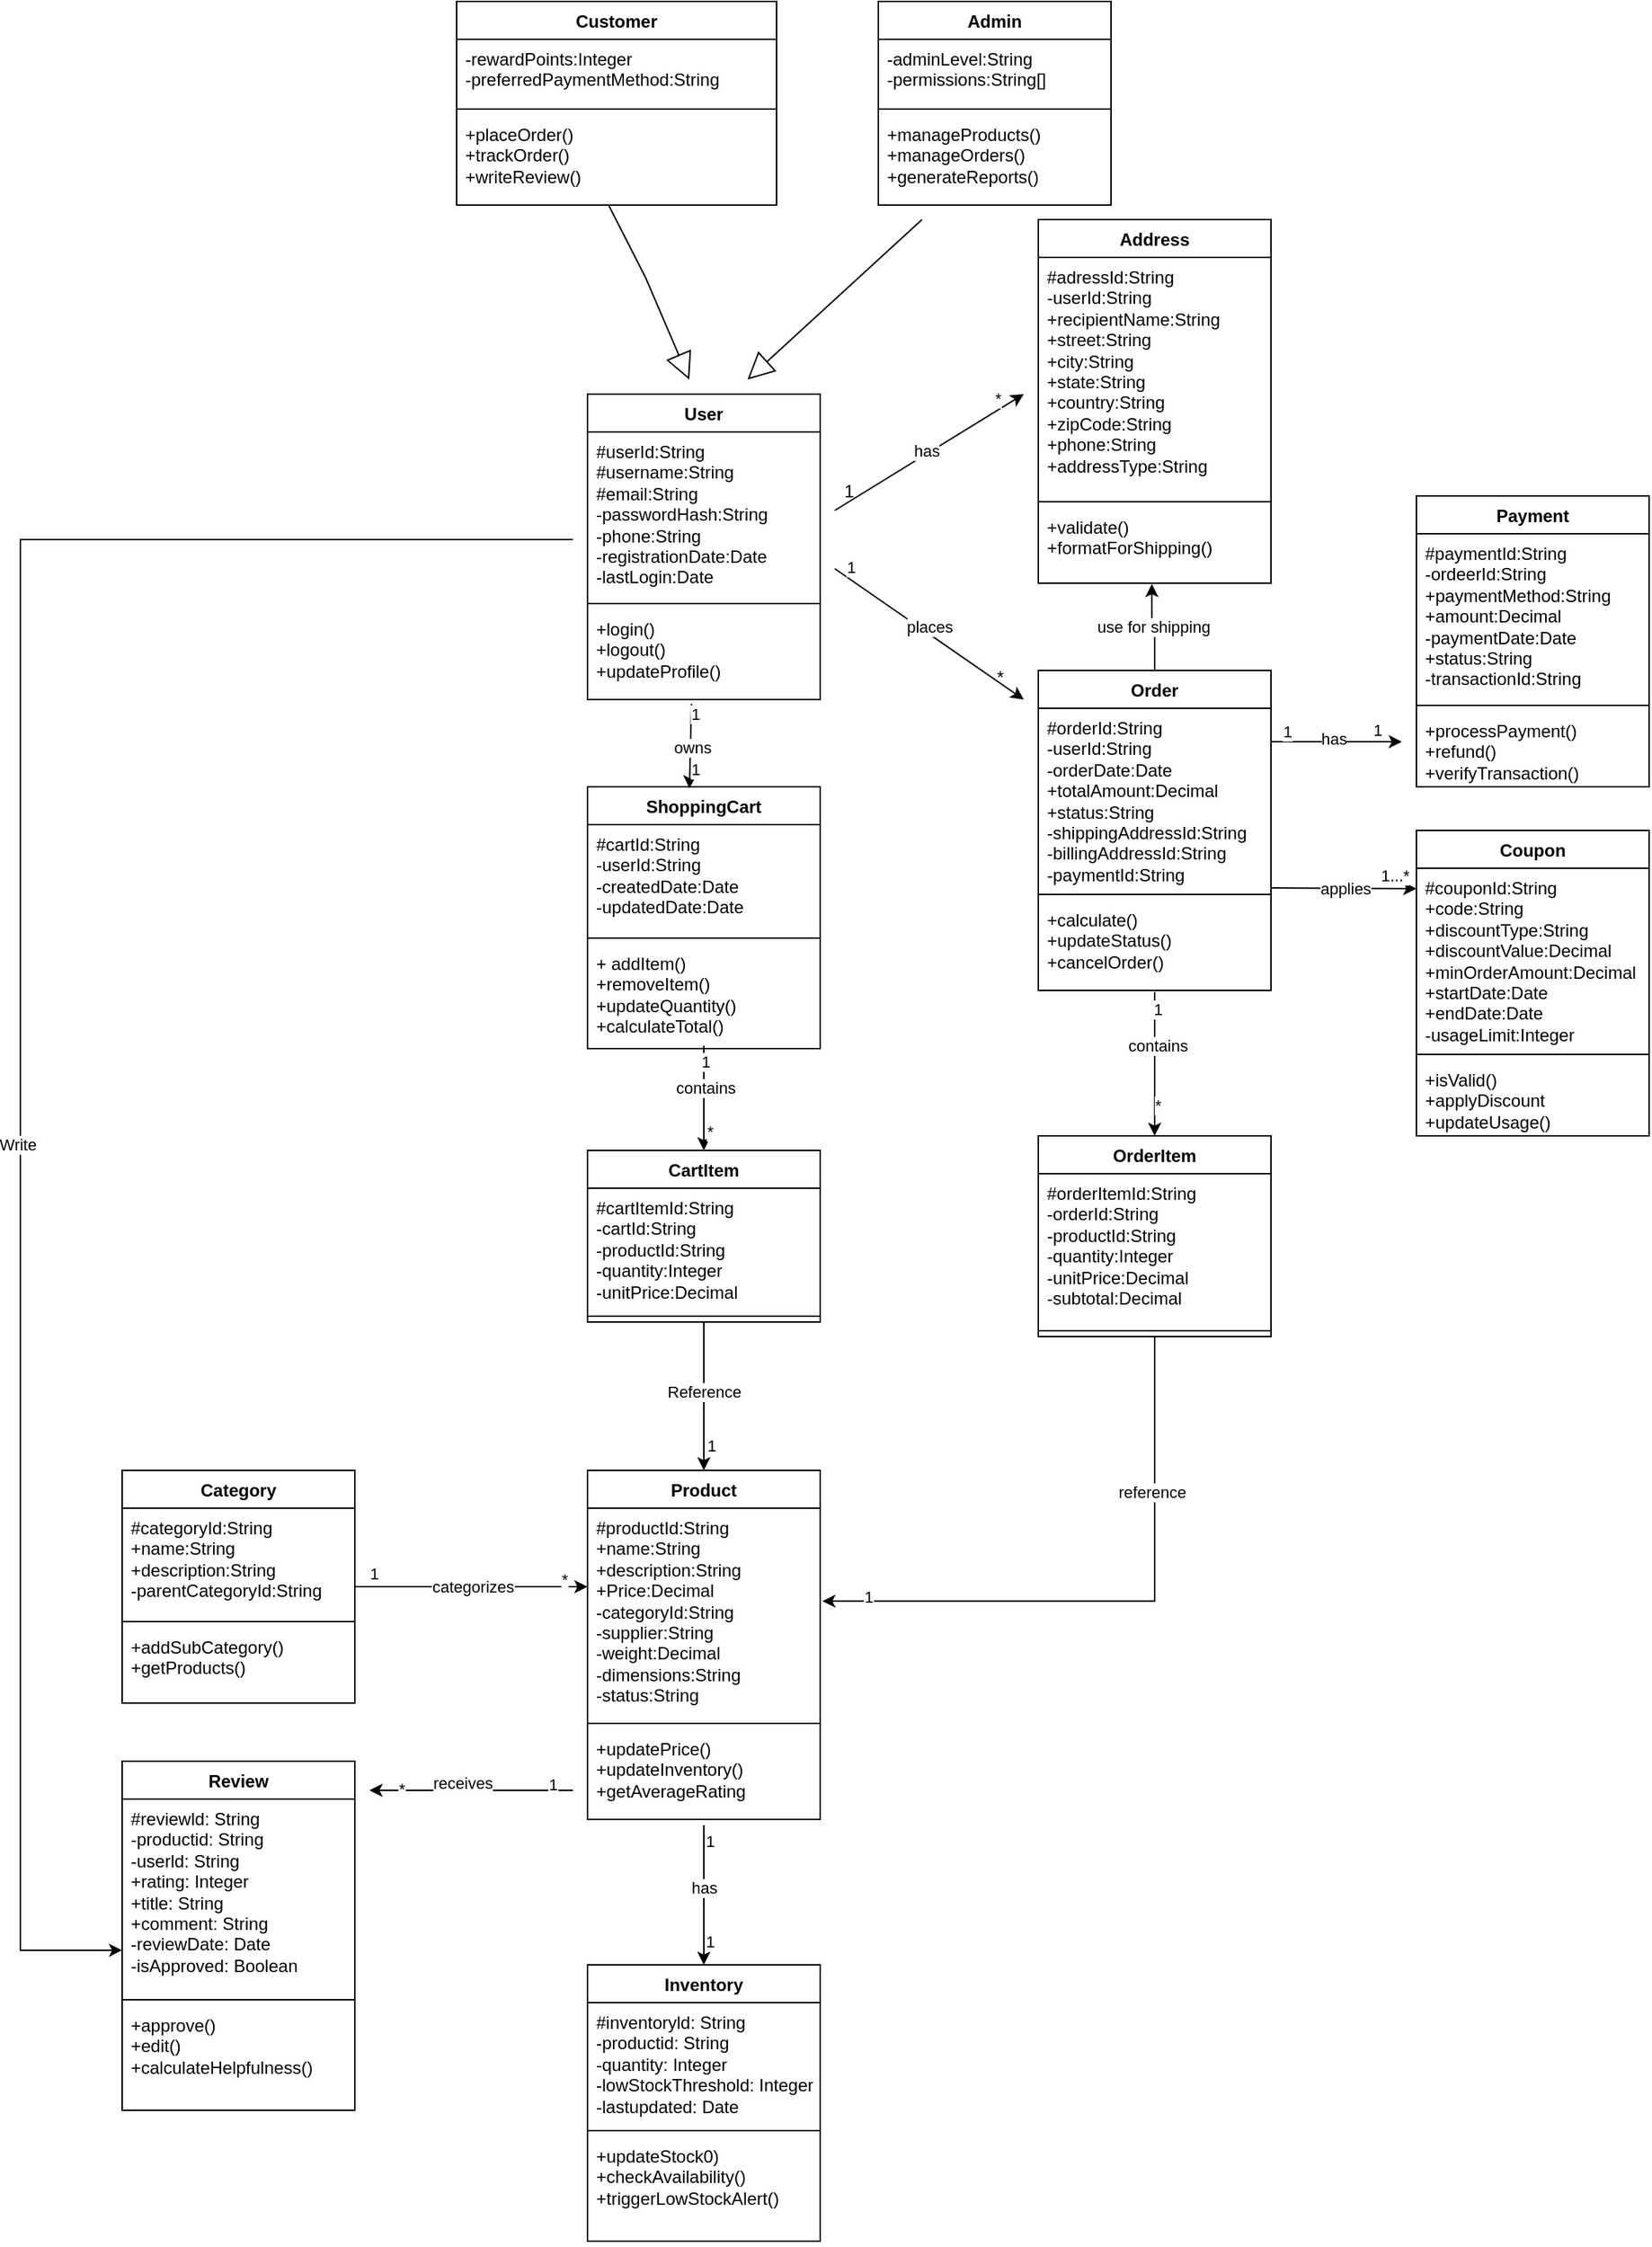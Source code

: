 <mxfile version="28.2.8">
  <diagram name="第 1 页" id="kZMzqkeVmx8Uylu_2AXk">
    <mxGraphModel dx="2110" dy="2065" grid="1" gridSize="10" guides="1" tooltips="1" connect="1" arrows="1" fold="1" page="1" pageScale="1" pageWidth="827" pageHeight="1169" math="0" shadow="0">
      <root>
        <mxCell id="0" />
        <mxCell id="1" parent="0" />
        <mxCell id="6ncCw5dU9XXNyXDSz7hl-5" value="User" style="swimlane;fontStyle=1;align=center;verticalAlign=top;childLayout=stackLayout;horizontal=1;startSize=26;horizontalStack=0;resizeParent=1;resizeParentMax=0;resizeLast=0;collapsible=1;marginBottom=0;whiteSpace=wrap;html=1;" parent="1" vertex="1">
          <mxGeometry x="90" y="40" width="160" height="210" as="geometry" />
        </mxCell>
        <mxCell id="6ncCw5dU9XXNyXDSz7hl-6" value="#userId:String&lt;div&gt;#username:String&lt;/div&gt;&lt;div&gt;#email:String&lt;/div&gt;&lt;div&gt;-passwordHash:String&lt;/div&gt;&lt;div&gt;-phone:String&lt;/div&gt;&lt;div&gt;-registrationDate:Date&lt;/div&gt;&lt;div&gt;-lastLogin:Date&lt;br&gt;&lt;div&gt;&lt;br&gt;&lt;/div&gt;&lt;/div&gt;" style="text;strokeColor=none;fillColor=none;align=left;verticalAlign=top;spacingLeft=4;spacingRight=4;overflow=hidden;rotatable=0;points=[[0,0.5],[1,0.5]];portConstraint=eastwest;whiteSpace=wrap;html=1;" parent="6ncCw5dU9XXNyXDSz7hl-5" vertex="1">
          <mxGeometry y="26" width="160" height="114" as="geometry" />
        </mxCell>
        <mxCell id="6ncCw5dU9XXNyXDSz7hl-7" value="" style="line;strokeWidth=1;fillColor=none;align=left;verticalAlign=middle;spacingTop=-1;spacingLeft=3;spacingRight=3;rotatable=0;labelPosition=right;points=[];portConstraint=eastwest;strokeColor=inherit;" parent="6ncCw5dU9XXNyXDSz7hl-5" vertex="1">
          <mxGeometry y="140" width="160" height="8" as="geometry" />
        </mxCell>
        <mxCell id="6ncCw5dU9XXNyXDSz7hl-8" value="+login()&lt;div&gt;+logout()&lt;/div&gt;&lt;div&gt;+updateProfile()&lt;/div&gt;" style="text;strokeColor=none;fillColor=none;align=left;verticalAlign=top;spacingLeft=4;spacingRight=4;overflow=hidden;rotatable=0;points=[[0,0.5],[1,0.5]];portConstraint=eastwest;whiteSpace=wrap;html=1;" parent="6ncCw5dU9XXNyXDSz7hl-5" vertex="1">
          <mxGeometry y="148" width="160" height="62" as="geometry" />
        </mxCell>
        <mxCell id="6ncCw5dU9XXNyXDSz7hl-9" value="Admin" style="swimlane;fontStyle=1;align=center;verticalAlign=top;childLayout=stackLayout;horizontal=1;startSize=26;horizontalStack=0;resizeParent=1;resizeParentMax=0;resizeLast=0;collapsible=1;marginBottom=0;whiteSpace=wrap;html=1;" parent="1" vertex="1">
          <mxGeometry x="290" y="-230" width="160" height="140" as="geometry" />
        </mxCell>
        <mxCell id="6ncCw5dU9XXNyXDSz7hl-10" value="-adminLevel:String&lt;div&gt;-permissions:String[]&lt;/div&gt;" style="text;strokeColor=none;fillColor=none;align=left;verticalAlign=top;spacingLeft=4;spacingRight=4;overflow=hidden;rotatable=0;points=[[0,0.5],[1,0.5]];portConstraint=eastwest;whiteSpace=wrap;html=1;" parent="6ncCw5dU9XXNyXDSz7hl-9" vertex="1">
          <mxGeometry y="26" width="160" height="44" as="geometry" />
        </mxCell>
        <mxCell id="6ncCw5dU9XXNyXDSz7hl-11" value="" style="line;strokeWidth=1;fillColor=none;align=left;verticalAlign=middle;spacingTop=-1;spacingLeft=3;spacingRight=3;rotatable=0;labelPosition=right;points=[];portConstraint=eastwest;strokeColor=inherit;" parent="6ncCw5dU9XXNyXDSz7hl-9" vertex="1">
          <mxGeometry y="70" width="160" height="8" as="geometry" />
        </mxCell>
        <mxCell id="6ncCw5dU9XXNyXDSz7hl-12" value="+manageProducts()&lt;div&gt;+manageOrders()&lt;/div&gt;&lt;div&gt;+generateReports()&lt;/div&gt;" style="text;strokeColor=none;fillColor=none;align=left;verticalAlign=top;spacingLeft=4;spacingRight=4;overflow=hidden;rotatable=0;points=[[0,0.5],[1,0.5]];portConstraint=eastwest;whiteSpace=wrap;html=1;" parent="6ncCw5dU9XXNyXDSz7hl-9" vertex="1">
          <mxGeometry y="78" width="160" height="62" as="geometry" />
        </mxCell>
        <mxCell id="6ncCw5dU9XXNyXDSz7hl-13" value="ShoppingCart" style="swimlane;fontStyle=1;align=center;verticalAlign=top;childLayout=stackLayout;horizontal=1;startSize=26;horizontalStack=0;resizeParent=1;resizeParentMax=0;resizeLast=0;collapsible=1;marginBottom=0;whiteSpace=wrap;html=1;" parent="1" vertex="1">
          <mxGeometry x="90" y="310" width="160" height="180" as="geometry" />
        </mxCell>
        <mxCell id="6ncCw5dU9XXNyXDSz7hl-14" value="#cartId:String&lt;div&gt;-userId:String&lt;/div&gt;&lt;div&gt;-createdDate:Date&lt;/div&gt;&lt;div&gt;-updatedDate:Date&lt;/div&gt;" style="text;strokeColor=none;fillColor=none;align=left;verticalAlign=top;spacingLeft=4;spacingRight=4;overflow=hidden;rotatable=0;points=[[0,0.5],[1,0.5]];portConstraint=eastwest;whiteSpace=wrap;html=1;" parent="6ncCw5dU9XXNyXDSz7hl-13" vertex="1">
          <mxGeometry y="26" width="160" height="74" as="geometry" />
        </mxCell>
        <mxCell id="6ncCw5dU9XXNyXDSz7hl-15" value="" style="line;strokeWidth=1;fillColor=none;align=left;verticalAlign=middle;spacingTop=-1;spacingLeft=3;spacingRight=3;rotatable=0;labelPosition=right;points=[];portConstraint=eastwest;strokeColor=inherit;" parent="6ncCw5dU9XXNyXDSz7hl-13" vertex="1">
          <mxGeometry y="100" width="160" height="8" as="geometry" />
        </mxCell>
        <mxCell id="6ncCw5dU9XXNyXDSz7hl-16" value="+ addItem()&lt;div&gt;+removeItem()&lt;/div&gt;&lt;div&gt;+updateQuantity()&lt;/div&gt;&lt;div&gt;+calculateTotal()&lt;/div&gt;" style="text;strokeColor=none;fillColor=none;align=left;verticalAlign=top;spacingLeft=4;spacingRight=4;overflow=hidden;rotatable=0;points=[[0,0.5],[1,0.5]];portConstraint=eastwest;whiteSpace=wrap;html=1;" parent="6ncCw5dU9XXNyXDSz7hl-13" vertex="1">
          <mxGeometry y="108" width="160" height="72" as="geometry" />
        </mxCell>
        <mxCell id="6ncCw5dU9XXNyXDSz7hl-17" value="Customer" style="swimlane;fontStyle=1;align=center;verticalAlign=top;childLayout=stackLayout;horizontal=1;startSize=26;horizontalStack=0;resizeParent=1;resizeParentMax=0;resizeLast=0;collapsible=1;marginBottom=0;whiteSpace=wrap;html=1;" parent="1" vertex="1">
          <mxGeometry y="-230" width="220" height="140" as="geometry" />
        </mxCell>
        <mxCell id="6ncCw5dU9XXNyXDSz7hl-18" value="-rewardPoints:Integer&lt;div&gt;-preferredPaymentMethod:String&lt;/div&gt;" style="text;strokeColor=none;fillColor=none;align=left;verticalAlign=top;spacingLeft=4;spacingRight=4;overflow=hidden;rotatable=0;points=[[0,0.5],[1,0.5]];portConstraint=eastwest;whiteSpace=wrap;html=1;" parent="6ncCw5dU9XXNyXDSz7hl-17" vertex="1">
          <mxGeometry y="26" width="220" height="44" as="geometry" />
        </mxCell>
        <mxCell id="6ncCw5dU9XXNyXDSz7hl-19" value="" style="line;strokeWidth=1;fillColor=none;align=left;verticalAlign=middle;spacingTop=-1;spacingLeft=3;spacingRight=3;rotatable=0;labelPosition=right;points=[];portConstraint=eastwest;strokeColor=inherit;" parent="6ncCw5dU9XXNyXDSz7hl-17" vertex="1">
          <mxGeometry y="70" width="220" height="8" as="geometry" />
        </mxCell>
        <mxCell id="6ncCw5dU9XXNyXDSz7hl-20" value="+placeOrder()&lt;div&gt;+trackOrder()&lt;/div&gt;&lt;div&gt;+writeReview()&lt;/div&gt;" style="text;strokeColor=none;fillColor=none;align=left;verticalAlign=top;spacingLeft=4;spacingRight=4;overflow=hidden;rotatable=0;points=[[0,0.5],[1,0.5]];portConstraint=eastwest;whiteSpace=wrap;html=1;" parent="6ncCw5dU9XXNyXDSz7hl-17" vertex="1">
          <mxGeometry y="78" width="220" height="62" as="geometry" />
        </mxCell>
        <mxCell id="rDS0TWJ2gEDAI3lkrkkK-33" style="edgeStyle=orthogonalEdgeStyle;rounded=0;orthogonalLoop=1;jettySize=auto;html=1;exitX=0.5;exitY=0;exitDx=0;exitDy=0;entryX=0.488;entryY=1.01;entryDx=0;entryDy=0;entryPerimeter=0;" edge="1" parent="1" source="6ncCw5dU9XXNyXDSz7hl-25" target="6ncCw5dU9XXNyXDSz7hl-32">
          <mxGeometry relative="1" as="geometry">
            <mxPoint x="480" y="180" as="targetPoint" />
          </mxGeometry>
        </mxCell>
        <mxCell id="rDS0TWJ2gEDAI3lkrkkK-34" value="use for shipping" style="edgeLabel;html=1;align=center;verticalAlign=middle;resizable=0;points=[];" vertex="1" connectable="0" parent="rDS0TWJ2gEDAI3lkrkkK-33">
          <mxGeometry x="0.04" y="-1" relative="1" as="geometry">
            <mxPoint as="offset" />
          </mxGeometry>
        </mxCell>
        <mxCell id="6ncCw5dU9XXNyXDSz7hl-25" value="Order" style="swimlane;fontStyle=1;align=center;verticalAlign=top;childLayout=stackLayout;horizontal=1;startSize=26;horizontalStack=0;resizeParent=1;resizeParentMax=0;resizeLast=0;collapsible=1;marginBottom=0;whiteSpace=wrap;html=1;" parent="1" vertex="1">
          <mxGeometry x="400" y="230" width="160" height="220" as="geometry" />
        </mxCell>
        <mxCell id="6ncCw5dU9XXNyXDSz7hl-26" value="#orderId:String&lt;div&gt;-userId:String&lt;/div&gt;&lt;div&gt;-orderDate:Date&lt;/div&gt;&lt;div&gt;+totalAmount:Decimal&lt;/div&gt;&lt;div&gt;+status:String&lt;/div&gt;&lt;div&gt;-shippingAddressId:String&lt;/div&gt;&lt;div&gt;-billingAddressId:String&lt;/div&gt;&lt;div&gt;-paymentId:String&lt;/div&gt;" style="text;strokeColor=none;fillColor=none;align=left;verticalAlign=top;spacingLeft=4;spacingRight=4;overflow=hidden;rotatable=0;points=[[0,0.5],[1,0.5]];portConstraint=eastwest;whiteSpace=wrap;html=1;" parent="6ncCw5dU9XXNyXDSz7hl-25" vertex="1">
          <mxGeometry y="26" width="160" height="124" as="geometry" />
        </mxCell>
        <mxCell id="6ncCw5dU9XXNyXDSz7hl-27" value="" style="line;strokeWidth=1;fillColor=none;align=left;verticalAlign=middle;spacingTop=-1;spacingLeft=3;spacingRight=3;rotatable=0;labelPosition=right;points=[];portConstraint=eastwest;strokeColor=inherit;" parent="6ncCw5dU9XXNyXDSz7hl-25" vertex="1">
          <mxGeometry y="150" width="160" height="8" as="geometry" />
        </mxCell>
        <mxCell id="6ncCw5dU9XXNyXDSz7hl-28" value="+calculate()&lt;div&gt;+updateStatus()&lt;/div&gt;&lt;div&gt;+cancelOrder()&lt;/div&gt;" style="text;strokeColor=none;fillColor=none;align=left;verticalAlign=top;spacingLeft=4;spacingRight=4;overflow=hidden;rotatable=0;points=[[0,0.5],[1,0.5]];portConstraint=eastwest;whiteSpace=wrap;html=1;" parent="6ncCw5dU9XXNyXDSz7hl-25" vertex="1">
          <mxGeometry y="158" width="160" height="62" as="geometry" />
        </mxCell>
        <mxCell id="6ncCw5dU9XXNyXDSz7hl-29" value="Address" style="swimlane;fontStyle=1;align=center;verticalAlign=top;childLayout=stackLayout;horizontal=1;startSize=26;horizontalStack=0;resizeParent=1;resizeParentMax=0;resizeLast=0;collapsible=1;marginBottom=0;whiteSpace=wrap;html=1;" parent="1" vertex="1">
          <mxGeometry x="400" y="-80" width="160" height="250" as="geometry" />
        </mxCell>
        <mxCell id="6ncCw5dU9XXNyXDSz7hl-30" value="#adressId:String&lt;div&gt;-userId:String&lt;/div&gt;&lt;div&gt;+recipientName:String&lt;/div&gt;&lt;div&gt;+street:String&lt;/div&gt;&lt;div&gt;+city:String&lt;/div&gt;&lt;div&gt;+state:String&lt;/div&gt;&lt;div&gt;+country:String&lt;/div&gt;&lt;div&gt;+zipCode:String&lt;/div&gt;&lt;div&gt;+phone:String&lt;/div&gt;&lt;div&gt;+addressType:String&lt;/div&gt;" style="text;strokeColor=none;fillColor=none;align=left;verticalAlign=top;spacingLeft=4;spacingRight=4;overflow=hidden;rotatable=0;points=[[0,0.5],[1,0.5]];portConstraint=eastwest;whiteSpace=wrap;html=1;" parent="6ncCw5dU9XXNyXDSz7hl-29" vertex="1">
          <mxGeometry y="26" width="160" height="164" as="geometry" />
        </mxCell>
        <mxCell id="6ncCw5dU9XXNyXDSz7hl-31" value="" style="line;strokeWidth=1;fillColor=none;align=left;verticalAlign=middle;spacingTop=-1;spacingLeft=3;spacingRight=3;rotatable=0;labelPosition=right;points=[];portConstraint=eastwest;strokeColor=inherit;" parent="6ncCw5dU9XXNyXDSz7hl-29" vertex="1">
          <mxGeometry y="190" width="160" height="8" as="geometry" />
        </mxCell>
        <mxCell id="6ncCw5dU9XXNyXDSz7hl-32" value="+validate()&lt;div&gt;+formatForShipping()&lt;/div&gt;" style="text;strokeColor=none;fillColor=none;align=left;verticalAlign=top;spacingLeft=4;spacingRight=4;overflow=hidden;rotatable=0;points=[[0,0.5],[1,0.5]];portConstraint=eastwest;whiteSpace=wrap;html=1;" parent="6ncCw5dU9XXNyXDSz7hl-29" vertex="1">
          <mxGeometry y="198" width="160" height="52" as="geometry" />
        </mxCell>
        <mxCell id="6ncCw5dU9XXNyXDSz7hl-33" value="Payment" style="swimlane;fontStyle=1;align=center;verticalAlign=top;childLayout=stackLayout;horizontal=1;startSize=26;horizontalStack=0;resizeParent=1;resizeParentMax=0;resizeLast=0;collapsible=1;marginBottom=0;whiteSpace=wrap;html=1;" parent="1" vertex="1">
          <mxGeometry x="660" y="110" width="160" height="200" as="geometry" />
        </mxCell>
        <mxCell id="6ncCw5dU9XXNyXDSz7hl-34" value="#paymentId:String&lt;div&gt;-ordeerId:String&lt;/div&gt;&lt;div&gt;+paymentMethod:String&lt;/div&gt;&lt;div&gt;+amount:Decimal&lt;/div&gt;&lt;div&gt;-paymentDate:Date&lt;/div&gt;&lt;div&gt;+status:String&lt;/div&gt;&lt;div&gt;-transactionId:String&lt;/div&gt;" style="text;strokeColor=none;fillColor=none;align=left;verticalAlign=top;spacingLeft=4;spacingRight=4;overflow=hidden;rotatable=0;points=[[0,0.5],[1,0.5]];portConstraint=eastwest;whiteSpace=wrap;html=1;" parent="6ncCw5dU9XXNyXDSz7hl-33" vertex="1">
          <mxGeometry y="26" width="160" height="114" as="geometry" />
        </mxCell>
        <mxCell id="6ncCw5dU9XXNyXDSz7hl-35" value="" style="line;strokeWidth=1;fillColor=none;align=left;verticalAlign=middle;spacingTop=-1;spacingLeft=3;spacingRight=3;rotatable=0;labelPosition=right;points=[];portConstraint=eastwest;strokeColor=inherit;" parent="6ncCw5dU9XXNyXDSz7hl-33" vertex="1">
          <mxGeometry y="140" width="160" height="8" as="geometry" />
        </mxCell>
        <mxCell id="6ncCw5dU9XXNyXDSz7hl-36" value="+processPayment()&lt;div&gt;+refund()&lt;/div&gt;&lt;div&gt;+verifyTransaction()&lt;/div&gt;" style="text;strokeColor=none;fillColor=none;align=left;verticalAlign=top;spacingLeft=4;spacingRight=4;overflow=hidden;rotatable=0;points=[[0,0.5],[1,0.5]];portConstraint=eastwest;whiteSpace=wrap;html=1;" parent="6ncCw5dU9XXNyXDSz7hl-33" vertex="1">
          <mxGeometry y="148" width="160" height="52" as="geometry" />
        </mxCell>
        <mxCell id="6ncCw5dU9XXNyXDSz7hl-37" value="Coupon" style="swimlane;fontStyle=1;align=center;verticalAlign=top;childLayout=stackLayout;horizontal=1;startSize=26;horizontalStack=0;resizeParent=1;resizeParentMax=0;resizeLast=0;collapsible=1;marginBottom=0;whiteSpace=wrap;html=1;" parent="1" vertex="1">
          <mxGeometry x="660" y="340" width="160" height="210" as="geometry" />
        </mxCell>
        <mxCell id="6ncCw5dU9XXNyXDSz7hl-38" value="#couponId:String&lt;div&gt;+code:String&lt;/div&gt;&lt;div&gt;+discountType:String&lt;/div&gt;&lt;div&gt;+discountValue:Decimal&lt;/div&gt;&lt;div&gt;+minOrderAmount:Decimal&lt;/div&gt;&lt;div&gt;+startDate:Date&lt;/div&gt;&lt;div&gt;+endDate:Date&lt;/div&gt;&lt;div&gt;-usageLimit:Integer&lt;/div&gt;" style="text;strokeColor=none;fillColor=none;align=left;verticalAlign=top;spacingLeft=4;spacingRight=4;overflow=hidden;rotatable=0;points=[[0,0.5],[1,0.5]];portConstraint=eastwest;whiteSpace=wrap;html=1;" parent="6ncCw5dU9XXNyXDSz7hl-37" vertex="1">
          <mxGeometry y="26" width="160" height="124" as="geometry" />
        </mxCell>
        <mxCell id="6ncCw5dU9XXNyXDSz7hl-39" value="" style="line;strokeWidth=1;fillColor=none;align=left;verticalAlign=middle;spacingTop=-1;spacingLeft=3;spacingRight=3;rotatable=0;labelPosition=right;points=[];portConstraint=eastwest;strokeColor=inherit;" parent="6ncCw5dU9XXNyXDSz7hl-37" vertex="1">
          <mxGeometry y="150" width="160" height="8" as="geometry" />
        </mxCell>
        <mxCell id="6ncCw5dU9XXNyXDSz7hl-40" value="+isValid()&lt;div&gt;+applyDiscount&lt;/div&gt;&lt;div&gt;+updateUsage()&lt;/div&gt;" style="text;strokeColor=none;fillColor=none;align=left;verticalAlign=top;spacingLeft=4;spacingRight=4;overflow=hidden;rotatable=0;points=[[0,0.5],[1,0.5]];portConstraint=eastwest;whiteSpace=wrap;html=1;" parent="6ncCw5dU9XXNyXDSz7hl-37" vertex="1">
          <mxGeometry y="158" width="160" height="52" as="geometry" />
        </mxCell>
        <mxCell id="6ncCw5dU9XXNyXDSz7hl-41" value="Category" style="swimlane;fontStyle=1;align=center;verticalAlign=top;childLayout=stackLayout;horizontal=1;startSize=26;horizontalStack=0;resizeParent=1;resizeParentMax=0;resizeLast=0;collapsible=1;marginBottom=0;whiteSpace=wrap;html=1;" parent="1" vertex="1">
          <mxGeometry x="-230" y="780" width="160" height="160" as="geometry" />
        </mxCell>
        <mxCell id="6ncCw5dU9XXNyXDSz7hl-42" value="#categoryId:String&lt;div&gt;+name:String&lt;/div&gt;&lt;div&gt;+description:String&lt;/div&gt;&lt;div&gt;-parentCategoryId:String&lt;/div&gt;" style="text;strokeColor=none;fillColor=none;align=left;verticalAlign=top;spacingLeft=4;spacingRight=4;overflow=hidden;rotatable=0;points=[[0,0.5],[1,0.5]];portConstraint=eastwest;whiteSpace=wrap;html=1;" parent="6ncCw5dU9XXNyXDSz7hl-41" vertex="1">
          <mxGeometry y="26" width="160" height="74" as="geometry" />
        </mxCell>
        <mxCell id="6ncCw5dU9XXNyXDSz7hl-43" value="" style="line;strokeWidth=1;fillColor=none;align=left;verticalAlign=middle;spacingTop=-1;spacingLeft=3;spacingRight=3;rotatable=0;labelPosition=right;points=[];portConstraint=eastwest;strokeColor=inherit;" parent="6ncCw5dU9XXNyXDSz7hl-41" vertex="1">
          <mxGeometry y="100" width="160" height="8" as="geometry" />
        </mxCell>
        <mxCell id="6ncCw5dU9XXNyXDSz7hl-44" value="+addSubCategory()&lt;div&gt;+getProducts()&lt;/div&gt;" style="text;strokeColor=none;fillColor=none;align=left;verticalAlign=top;spacingLeft=4;spacingRight=4;overflow=hidden;rotatable=0;points=[[0,0.5],[1,0.5]];portConstraint=eastwest;whiteSpace=wrap;html=1;" parent="6ncCw5dU9XXNyXDSz7hl-41" vertex="1">
          <mxGeometry y="108" width="160" height="52" as="geometry" />
        </mxCell>
        <mxCell id="6ncCw5dU9XXNyXDSz7hl-45" value="CartItem" style="swimlane;fontStyle=1;align=center;verticalAlign=top;childLayout=stackLayout;horizontal=1;startSize=26;horizontalStack=0;resizeParent=1;resizeParentMax=0;resizeLast=0;collapsible=1;marginBottom=0;whiteSpace=wrap;html=1;" parent="1" vertex="1">
          <mxGeometry x="90" y="560" width="160" height="118" as="geometry" />
        </mxCell>
        <mxCell id="6ncCw5dU9XXNyXDSz7hl-46" value="#cartItemId:String&lt;div&gt;-cartId:String&lt;/div&gt;&lt;div&gt;-productId:String&lt;/div&gt;&lt;div&gt;-quantity:Integer&lt;/div&gt;&lt;div&gt;-unitPrice:Decimal&lt;/div&gt;" style="text;strokeColor=none;fillColor=none;align=left;verticalAlign=top;spacingLeft=4;spacingRight=4;overflow=hidden;rotatable=0;points=[[0,0.5],[1,0.5]];portConstraint=eastwest;whiteSpace=wrap;html=1;" parent="6ncCw5dU9XXNyXDSz7hl-45" vertex="1">
          <mxGeometry y="26" width="160" height="84" as="geometry" />
        </mxCell>
        <mxCell id="6ncCw5dU9XXNyXDSz7hl-47" value="" style="line;strokeWidth=1;fillColor=none;align=left;verticalAlign=middle;spacingTop=-1;spacingLeft=3;spacingRight=3;rotatable=0;labelPosition=right;points=[];portConstraint=eastwest;strokeColor=inherit;" parent="6ncCw5dU9XXNyXDSz7hl-45" vertex="1">
          <mxGeometry y="110" width="160" height="8" as="geometry" />
        </mxCell>
        <mxCell id="6ncCw5dU9XXNyXDSz7hl-49" value="OrderItem" style="swimlane;fontStyle=1;align=center;verticalAlign=top;childLayout=stackLayout;horizontal=1;startSize=26;horizontalStack=0;resizeParent=1;resizeParentMax=0;resizeLast=0;collapsible=1;marginBottom=0;whiteSpace=wrap;html=1;" parent="1" vertex="1">
          <mxGeometry x="400" y="550" width="160" height="138" as="geometry" />
        </mxCell>
        <mxCell id="6ncCw5dU9XXNyXDSz7hl-50" value="#orderItemId:String&lt;div&gt;-orderId:String&lt;/div&gt;&lt;div&gt;-productId:String&lt;/div&gt;&lt;div&gt;-quantity:Integer&lt;/div&gt;&lt;div&gt;-unitPrice:Decimal&lt;/div&gt;&lt;div&gt;-subtotal:Decimal&lt;/div&gt;" style="text;strokeColor=none;fillColor=none;align=left;verticalAlign=top;spacingLeft=4;spacingRight=4;overflow=hidden;rotatable=0;points=[[0,0.5],[1,0.5]];portConstraint=eastwest;whiteSpace=wrap;html=1;" parent="6ncCw5dU9XXNyXDSz7hl-49" vertex="1">
          <mxGeometry y="26" width="160" height="104" as="geometry" />
        </mxCell>
        <mxCell id="6ncCw5dU9XXNyXDSz7hl-51" value="" style="line;strokeWidth=1;fillColor=none;align=left;verticalAlign=middle;spacingTop=-1;spacingLeft=3;spacingRight=3;rotatable=0;labelPosition=right;points=[];portConstraint=eastwest;strokeColor=inherit;" parent="6ncCw5dU9XXNyXDSz7hl-49" vertex="1">
          <mxGeometry y="130" width="160" height="8" as="geometry" />
        </mxCell>
        <mxCell id="6ncCw5dU9XXNyXDSz7hl-53" value="Product" style="swimlane;fontStyle=1;align=center;verticalAlign=top;childLayout=stackLayout;horizontal=1;startSize=26;horizontalStack=0;resizeParent=1;resizeParentMax=0;resizeLast=0;collapsible=1;marginBottom=0;whiteSpace=wrap;html=1;" parent="1" vertex="1">
          <mxGeometry x="90" y="780" width="160" height="240" as="geometry" />
        </mxCell>
        <mxCell id="6ncCw5dU9XXNyXDSz7hl-54" value="#productId:String&lt;div&gt;+name:String&lt;/div&gt;&lt;div&gt;+description:String&lt;/div&gt;&lt;div&gt;+Price:Decimal&lt;/div&gt;&lt;div&gt;-categoryId:String&lt;/div&gt;&lt;div&gt;-supplier:String&lt;/div&gt;&lt;div&gt;-weight:Decimal&lt;/div&gt;&lt;div&gt;-dimensions:String&lt;/div&gt;&lt;div&gt;-status:String&lt;/div&gt;" style="text;strokeColor=none;fillColor=none;align=left;verticalAlign=top;spacingLeft=4;spacingRight=4;overflow=hidden;rotatable=0;points=[[0,0.5],[1,0.5]];portConstraint=eastwest;whiteSpace=wrap;html=1;" parent="6ncCw5dU9XXNyXDSz7hl-53" vertex="1">
          <mxGeometry y="26" width="160" height="144" as="geometry" />
        </mxCell>
        <mxCell id="6ncCw5dU9XXNyXDSz7hl-55" value="" style="line;strokeWidth=1;fillColor=none;align=left;verticalAlign=middle;spacingTop=-1;spacingLeft=3;spacingRight=3;rotatable=0;labelPosition=right;points=[];portConstraint=eastwest;strokeColor=inherit;" parent="6ncCw5dU9XXNyXDSz7hl-53" vertex="1">
          <mxGeometry y="170" width="160" height="8" as="geometry" />
        </mxCell>
        <mxCell id="6ncCw5dU9XXNyXDSz7hl-56" value="+updatePrice()&lt;div&gt;+updateInventory()&lt;/div&gt;&lt;div&gt;+getAverageRating&lt;/div&gt;" style="text;strokeColor=none;fillColor=none;align=left;verticalAlign=top;spacingLeft=4;spacingRight=4;overflow=hidden;rotatable=0;points=[[0,0.5],[1,0.5]];portConstraint=eastwest;whiteSpace=wrap;html=1;" parent="6ncCw5dU9XXNyXDSz7hl-53" vertex="1">
          <mxGeometry y="178" width="160" height="62" as="geometry" />
        </mxCell>
        <mxCell id="6ncCw5dU9XXNyXDSz7hl-57" value="Inventory" style="swimlane;fontStyle=1;align=center;verticalAlign=top;childLayout=stackLayout;horizontal=1;startSize=26;horizontalStack=0;resizeParent=1;resizeParentMax=0;resizeLast=0;collapsible=1;marginBottom=0;whiteSpace=wrap;html=1;" parent="1" vertex="1">
          <mxGeometry x="90" y="1120" width="160" height="190" as="geometry" />
        </mxCell>
        <mxCell id="6ncCw5dU9XXNyXDSz7hl-58" value="&lt;div&gt;#inventoryld: String&lt;/div&gt;&lt;div&gt;-productid: String&amp;nbsp;&lt;/div&gt;&lt;div&gt;-quantity: Integer&lt;/div&gt;&lt;div&gt;-lowStockThreshold: Integer&lt;/div&gt;&lt;div&gt;-lastupdated: Date&lt;/div&gt;" style="text;strokeColor=none;fillColor=none;align=left;verticalAlign=top;spacingLeft=4;spacingRight=4;overflow=hidden;rotatable=0;points=[[0,0.5],[1,0.5]];portConstraint=eastwest;whiteSpace=wrap;html=1;" parent="6ncCw5dU9XXNyXDSz7hl-57" vertex="1">
          <mxGeometry y="26" width="160" height="84" as="geometry" />
        </mxCell>
        <mxCell id="6ncCw5dU9XXNyXDSz7hl-59" value="" style="line;strokeWidth=1;fillColor=none;align=left;verticalAlign=middle;spacingTop=-1;spacingLeft=3;spacingRight=3;rotatable=0;labelPosition=right;points=[];portConstraint=eastwest;strokeColor=inherit;" parent="6ncCw5dU9XXNyXDSz7hl-57" vertex="1">
          <mxGeometry y="110" width="160" height="8" as="geometry" />
        </mxCell>
        <mxCell id="6ncCw5dU9XXNyXDSz7hl-60" value="&lt;div&gt;+updateStock0)&lt;/div&gt;&lt;div&gt;+checkAvailability()&lt;/div&gt;&lt;div&gt;+triggerLowStockAlert()&lt;/div&gt;" style="text;strokeColor=none;fillColor=none;align=left;verticalAlign=top;spacingLeft=4;spacingRight=4;overflow=hidden;rotatable=0;points=[[0,0.5],[1,0.5]];portConstraint=eastwest;whiteSpace=wrap;html=1;" parent="6ncCw5dU9XXNyXDSz7hl-57" vertex="1">
          <mxGeometry y="118" width="160" height="72" as="geometry" />
        </mxCell>
        <mxCell id="6ncCw5dU9XXNyXDSz7hl-61" value="Review" style="swimlane;fontStyle=1;align=center;verticalAlign=top;childLayout=stackLayout;horizontal=1;startSize=26;horizontalStack=0;resizeParent=1;resizeParentMax=0;resizeLast=0;collapsible=1;marginBottom=0;whiteSpace=wrap;html=1;" parent="1" vertex="1">
          <mxGeometry x="-230" y="980" width="160" height="240" as="geometry" />
        </mxCell>
        <mxCell id="6ncCw5dU9XXNyXDSz7hl-62" value="&lt;div&gt;#reviewld: String&amp;nbsp;&lt;/div&gt;&lt;div&gt;-productid: String&lt;/div&gt;&lt;div&gt;-userld: String&lt;/div&gt;&lt;div&gt;+rating: Integer&lt;/div&gt;&lt;div&gt;+title: String&lt;/div&gt;&lt;div&gt;+comment: String&lt;/div&gt;&lt;div&gt;-reviewDate: Date&lt;/div&gt;&lt;div&gt;-isApproved: Boolean&lt;/div&gt;" style="text;strokeColor=none;fillColor=none;align=left;verticalAlign=top;spacingLeft=4;spacingRight=4;overflow=hidden;rotatable=0;points=[[0,0.5],[1,0.5]];portConstraint=eastwest;whiteSpace=wrap;html=1;" parent="6ncCw5dU9XXNyXDSz7hl-61" vertex="1">
          <mxGeometry y="26" width="160" height="134" as="geometry" />
        </mxCell>
        <mxCell id="6ncCw5dU9XXNyXDSz7hl-63" value="" style="line;strokeWidth=1;fillColor=none;align=left;verticalAlign=middle;spacingTop=-1;spacingLeft=3;spacingRight=3;rotatable=0;labelPosition=right;points=[];portConstraint=eastwest;strokeColor=inherit;" parent="6ncCw5dU9XXNyXDSz7hl-61" vertex="1">
          <mxGeometry y="160" width="160" height="8" as="geometry" />
        </mxCell>
        <mxCell id="6ncCw5dU9XXNyXDSz7hl-64" value="&lt;div&gt;+approve()&lt;/div&gt;&lt;div&gt;+edit()&lt;/div&gt;&lt;div&gt;+calculateHelpfulness()&lt;/div&gt;" style="text;strokeColor=none;fillColor=none;align=left;verticalAlign=top;spacingLeft=4;spacingRight=4;overflow=hidden;rotatable=0;points=[[0,0.5],[1,0.5]];portConstraint=eastwest;whiteSpace=wrap;html=1;" parent="6ncCw5dU9XXNyXDSz7hl-61" vertex="1">
          <mxGeometry y="168" width="160" height="72" as="geometry" />
        </mxCell>
        <mxCell id="rDS0TWJ2gEDAI3lkrkkK-1" value="" style="endArrow=block;endSize=16;endFill=0;html=1;rounded=0;exitX=0.475;exitY=1;exitDx=0;exitDy=0;exitPerimeter=0;" edge="1" parent="1" source="6ncCw5dU9XXNyXDSz7hl-20">
          <mxGeometry x="0.009" width="160" relative="1" as="geometry">
            <mxPoint x="230" y="-50" as="sourcePoint" />
            <mxPoint x="160" y="30" as="targetPoint" />
            <Array as="points">
              <mxPoint x="130" y="-40" />
            </Array>
            <mxPoint as="offset" />
          </mxGeometry>
        </mxCell>
        <mxCell id="rDS0TWJ2gEDAI3lkrkkK-3" value="" style="endArrow=block;endSize=16;endFill=0;html=1;rounded=0;" edge="1" parent="1">
          <mxGeometry width="160" relative="1" as="geometry">
            <mxPoint x="320" y="-80" as="sourcePoint" />
            <mxPoint x="200" y="30" as="targetPoint" />
          </mxGeometry>
        </mxCell>
        <mxCell id="rDS0TWJ2gEDAI3lkrkkK-4" value="" style="endArrow=classic;html=1;rounded=0;exitX=0.447;exitY=1.048;exitDx=0;exitDy=0;exitPerimeter=0;entryX=0.438;entryY=0.006;entryDx=0;entryDy=0;entryPerimeter=0;" edge="1" parent="1" source="6ncCw5dU9XXNyXDSz7hl-8" target="6ncCw5dU9XXNyXDSz7hl-13">
          <mxGeometry width="50" height="50" relative="1" as="geometry">
            <mxPoint x="390" y="360" as="sourcePoint" />
            <mxPoint x="440" y="310" as="targetPoint" />
          </mxGeometry>
        </mxCell>
        <mxCell id="rDS0TWJ2gEDAI3lkrkkK-5" value="owns" style="edgeLabel;html=1;align=center;verticalAlign=middle;resizable=0;points=[];" vertex="1" connectable="0" parent="rDS0TWJ2gEDAI3lkrkkK-4">
          <mxGeometry x="0.015" y="1" relative="1" as="geometry">
            <mxPoint as="offset" />
          </mxGeometry>
        </mxCell>
        <mxCell id="rDS0TWJ2gEDAI3lkrkkK-6" value="1" style="edgeLabel;html=1;align=center;verticalAlign=middle;resizable=0;points=[];" vertex="1" connectable="0" parent="rDS0TWJ2gEDAI3lkrkkK-4">
          <mxGeometry x="-0.571" y="3" relative="1" as="geometry">
            <mxPoint y="-6" as="offset" />
          </mxGeometry>
        </mxCell>
        <mxCell id="rDS0TWJ2gEDAI3lkrkkK-7" value="1" style="edgeLabel;html=1;align=center;verticalAlign=middle;resizable=0;points=[];" vertex="1" connectable="0" parent="1">
          <mxGeometry x="164" y="298" as="geometry" />
        </mxCell>
        <mxCell id="rDS0TWJ2gEDAI3lkrkkK-9" value="" style="endArrow=classic;html=1;rounded=0;entryX=0.5;entryY=0;entryDx=0;entryDy=0;" edge="1" parent="1" target="6ncCw5dU9XXNyXDSz7hl-45">
          <mxGeometry width="50" height="50" relative="1" as="geometry">
            <mxPoint x="170" y="488" as="sourcePoint" />
            <mxPoint x="450" y="410" as="targetPoint" />
          </mxGeometry>
        </mxCell>
        <mxCell id="rDS0TWJ2gEDAI3lkrkkK-10" value="contains" style="edgeLabel;html=1;align=center;verticalAlign=middle;resizable=0;points=[];" vertex="1" connectable="0" parent="rDS0TWJ2gEDAI3lkrkkK-9">
          <mxGeometry x="-0.208" y="1" relative="1" as="geometry">
            <mxPoint as="offset" />
          </mxGeometry>
        </mxCell>
        <mxCell id="rDS0TWJ2gEDAI3lkrkkK-11" value="1" style="edgeLabel;html=1;align=center;verticalAlign=middle;resizable=0;points=[];" vertex="1" connectable="0" parent="rDS0TWJ2gEDAI3lkrkkK-9">
          <mxGeometry x="-0.708" y="1" relative="1" as="geometry">
            <mxPoint as="offset" />
          </mxGeometry>
        </mxCell>
        <mxCell id="rDS0TWJ2gEDAI3lkrkkK-12" value="*" style="edgeLabel;html=1;align=center;verticalAlign=middle;resizable=0;points=[];" vertex="1" connectable="0" parent="rDS0TWJ2gEDAI3lkrkkK-9">
          <mxGeometry x="0.597" y="4" relative="1" as="geometry">
            <mxPoint y="1" as="offset" />
          </mxGeometry>
        </mxCell>
        <mxCell id="rDS0TWJ2gEDAI3lkrkkK-13" value="" style="endArrow=classic;html=1;rounded=0;entryX=0.5;entryY=0;entryDx=0;entryDy=0;exitX=0.5;exitY=1;exitDx=0;exitDy=0;" edge="1" parent="1" source="6ncCw5dU9XXNyXDSz7hl-45" target="6ncCw5dU9XXNyXDSz7hl-53">
          <mxGeometry width="50" height="50" relative="1" as="geometry">
            <mxPoint x="170" y="690" as="sourcePoint" />
            <mxPoint x="450" y="810" as="targetPoint" />
          </mxGeometry>
        </mxCell>
        <mxCell id="rDS0TWJ2gEDAI3lkrkkK-14" value="Reference" style="edgeLabel;html=1;align=center;verticalAlign=middle;resizable=0;points=[];" vertex="1" connectable="0" parent="rDS0TWJ2gEDAI3lkrkkK-13">
          <mxGeometry x="-0.069" relative="1" as="geometry">
            <mxPoint as="offset" />
          </mxGeometry>
        </mxCell>
        <mxCell id="rDS0TWJ2gEDAI3lkrkkK-15" value="1" style="edgeLabel;html=1;align=center;verticalAlign=middle;resizable=0;points=[];" vertex="1" connectable="0" parent="rDS0TWJ2gEDAI3lkrkkK-13">
          <mxGeometry x="0.657" y="-1" relative="1" as="geometry">
            <mxPoint x="6" as="offset" />
          </mxGeometry>
        </mxCell>
        <mxCell id="rDS0TWJ2gEDAI3lkrkkK-16" value="" style="endArrow=classic;html=1;rounded=0;entryX=0.5;entryY=0;entryDx=0;entryDy=0;" edge="1" parent="1" target="6ncCw5dU9XXNyXDSz7hl-57">
          <mxGeometry width="50" height="50" relative="1" as="geometry">
            <mxPoint x="170" y="1024" as="sourcePoint" />
            <mxPoint x="290" y="910" as="targetPoint" />
          </mxGeometry>
        </mxCell>
        <mxCell id="rDS0TWJ2gEDAI3lkrkkK-17" value="has" style="edgeLabel;html=1;align=center;verticalAlign=middle;resizable=0;points=[];" vertex="1" connectable="0" parent="rDS0TWJ2gEDAI3lkrkkK-16">
          <mxGeometry x="-0.115" relative="1" as="geometry">
            <mxPoint as="offset" />
          </mxGeometry>
        </mxCell>
        <mxCell id="rDS0TWJ2gEDAI3lkrkkK-18" value="1" style="edgeLabel;html=1;align=center;verticalAlign=middle;resizable=0;points=[];" vertex="1" connectable="0" parent="rDS0TWJ2gEDAI3lkrkkK-16">
          <mxGeometry x="-0.781" y="-1" relative="1" as="geometry">
            <mxPoint x="5" as="offset" />
          </mxGeometry>
        </mxCell>
        <mxCell id="rDS0TWJ2gEDAI3lkrkkK-19" value="1" style="edgeLabel;html=1;align=center;verticalAlign=middle;resizable=0;points=[];" vertex="1" connectable="0" parent="rDS0TWJ2gEDAI3lkrkkK-16">
          <mxGeometry x="0.635" relative="1" as="geometry">
            <mxPoint x="4" y="1" as="offset" />
          </mxGeometry>
        </mxCell>
        <mxCell id="rDS0TWJ2gEDAI3lkrkkK-20" style="edgeStyle=orthogonalEdgeStyle;rounded=0;orthogonalLoop=1;jettySize=auto;html=1;entryX=0;entryY=0.375;entryDx=0;entryDy=0;entryPerimeter=0;" edge="1" parent="1" source="6ncCw5dU9XXNyXDSz7hl-41" target="6ncCw5dU9XXNyXDSz7hl-54">
          <mxGeometry relative="1" as="geometry" />
        </mxCell>
        <mxCell id="rDS0TWJ2gEDAI3lkrkkK-21" value="categorizes" style="edgeLabel;html=1;align=center;verticalAlign=middle;resizable=0;points=[];" vertex="1" connectable="0" parent="rDS0TWJ2gEDAI3lkrkkK-20">
          <mxGeometry x="0.013" relative="1" as="geometry">
            <mxPoint as="offset" />
          </mxGeometry>
        </mxCell>
        <mxCell id="rDS0TWJ2gEDAI3lkrkkK-22" value="1" style="edgeLabel;html=1;align=center;verticalAlign=middle;resizable=0;points=[];" vertex="1" connectable="0" parent="rDS0TWJ2gEDAI3lkrkkK-20">
          <mxGeometry x="-0.838" y="1" relative="1" as="geometry">
            <mxPoint y="-8" as="offset" />
          </mxGeometry>
        </mxCell>
        <mxCell id="rDS0TWJ2gEDAI3lkrkkK-23" value="*" style="edgeLabel;html=1;align=center;verticalAlign=middle;resizable=0;points=[];" vertex="1" connectable="0" parent="rDS0TWJ2gEDAI3lkrkkK-20">
          <mxGeometry x="0.8" y="1" relative="1" as="geometry">
            <mxPoint y="-4" as="offset" />
          </mxGeometry>
        </mxCell>
        <mxCell id="rDS0TWJ2gEDAI3lkrkkK-24" value="" style="endArrow=classic;html=1;rounded=0;" edge="1" parent="1">
          <mxGeometry width="50" height="50" relative="1" as="geometry">
            <mxPoint x="260" y="160" as="sourcePoint" />
            <mxPoint x="390" y="250" as="targetPoint" />
          </mxGeometry>
        </mxCell>
        <mxCell id="rDS0TWJ2gEDAI3lkrkkK-25" value="places" style="edgeLabel;html=1;align=center;verticalAlign=middle;resizable=0;points=[];" vertex="1" connectable="0" parent="rDS0TWJ2gEDAI3lkrkkK-24">
          <mxGeometry x="-0.036" y="4" relative="1" as="geometry">
            <mxPoint as="offset" />
          </mxGeometry>
        </mxCell>
        <mxCell id="rDS0TWJ2gEDAI3lkrkkK-26" value="1" style="edgeLabel;html=1;align=center;verticalAlign=middle;resizable=0;points=[];" vertex="1" connectable="0" parent="rDS0TWJ2gEDAI3lkrkkK-24">
          <mxGeometry x="-0.857" y="3" relative="1" as="geometry">
            <mxPoint y="-5" as="offset" />
          </mxGeometry>
        </mxCell>
        <mxCell id="rDS0TWJ2gEDAI3lkrkkK-27" value="*" style="text;html=1;whiteSpace=wrap;strokeColor=none;fillColor=none;align=center;verticalAlign=middle;rounded=0;" vertex="1" parent="1">
          <mxGeometry x="344" y="220" width="60" height="30" as="geometry" />
        </mxCell>
        <mxCell id="rDS0TWJ2gEDAI3lkrkkK-28" value="" style="endArrow=classic;html=1;rounded=0;" edge="1" parent="1">
          <mxGeometry width="50" height="50" relative="1" as="geometry">
            <mxPoint x="260" y="120" as="sourcePoint" />
            <mxPoint x="390" y="40" as="targetPoint" />
          </mxGeometry>
        </mxCell>
        <mxCell id="rDS0TWJ2gEDAI3lkrkkK-29" value="has" style="edgeLabel;html=1;align=center;verticalAlign=middle;resizable=0;points=[];" vertex="1" connectable="0" parent="rDS0TWJ2gEDAI3lkrkkK-28">
          <mxGeometry x="-0.027" y="2" relative="1" as="geometry">
            <mxPoint y="-1" as="offset" />
          </mxGeometry>
        </mxCell>
        <mxCell id="rDS0TWJ2gEDAI3lkrkkK-32" value="*" style="edgeLabel;html=1;align=center;verticalAlign=middle;resizable=0;points=[];" vertex="1" connectable="0" parent="rDS0TWJ2gEDAI3lkrkkK-28">
          <mxGeometry x="0.731" y="1" relative="1" as="geometry">
            <mxPoint y="-7" as="offset" />
          </mxGeometry>
        </mxCell>
        <mxCell id="rDS0TWJ2gEDAI3lkrkkK-30" value="1" style="text;html=1;whiteSpace=wrap;strokeColor=none;fillColor=none;align=center;verticalAlign=middle;rounded=0;" vertex="1" parent="1">
          <mxGeometry x="240" y="92" width="60" height="30" as="geometry" />
        </mxCell>
        <mxCell id="rDS0TWJ2gEDAI3lkrkkK-35" value="" style="endArrow=classic;html=1;rounded=0;exitX=0.997;exitY=0.185;exitDx=0;exitDy=0;exitPerimeter=0;" edge="1" parent="1" source="6ncCw5dU9XXNyXDSz7hl-26">
          <mxGeometry width="50" height="50" relative="1" as="geometry">
            <mxPoint x="610" y="430" as="sourcePoint" />
            <mxPoint x="650" y="279" as="targetPoint" />
          </mxGeometry>
        </mxCell>
        <mxCell id="rDS0TWJ2gEDAI3lkrkkK-36" value="has" style="edgeLabel;html=1;align=center;verticalAlign=middle;resizable=0;points=[];" vertex="1" connectable="0" parent="rDS0TWJ2gEDAI3lkrkkK-35">
          <mxGeometry x="-0.039" y="2" relative="1" as="geometry">
            <mxPoint as="offset" />
          </mxGeometry>
        </mxCell>
        <mxCell id="rDS0TWJ2gEDAI3lkrkkK-37" value="1" style="edgeLabel;html=1;align=center;verticalAlign=middle;resizable=0;points=[];" vertex="1" connectable="0" parent="rDS0TWJ2gEDAI3lkrkkK-35">
          <mxGeometry x="-0.746" y="3" relative="1" as="geometry">
            <mxPoint y="-4" as="offset" />
          </mxGeometry>
        </mxCell>
        <mxCell id="rDS0TWJ2gEDAI3lkrkkK-38" value="1" style="edgeLabel;html=1;align=center;verticalAlign=middle;resizable=0;points=[];" vertex="1" connectable="0" parent="rDS0TWJ2gEDAI3lkrkkK-35">
          <mxGeometry x="0.624" y="1" relative="1" as="geometry">
            <mxPoint y="-7" as="offset" />
          </mxGeometry>
        </mxCell>
        <mxCell id="rDS0TWJ2gEDAI3lkrkkK-39" value="" style="endArrow=classic;html=1;rounded=0;exitX=0.997;exitY=0.996;exitDx=0;exitDy=0;exitPerimeter=0;" edge="1" parent="1" source="6ncCw5dU9XXNyXDSz7hl-26">
          <mxGeometry width="50" height="50" relative="1" as="geometry">
            <mxPoint x="610" y="430" as="sourcePoint" />
            <mxPoint x="660" y="380" as="targetPoint" />
          </mxGeometry>
        </mxCell>
        <mxCell id="rDS0TWJ2gEDAI3lkrkkK-40" value="applies" style="edgeLabel;html=1;align=center;verticalAlign=middle;resizable=0;points=[];" vertex="1" connectable="0" parent="rDS0TWJ2gEDAI3lkrkkK-39">
          <mxGeometry x="0.025" relative="1" as="geometry">
            <mxPoint as="offset" />
          </mxGeometry>
        </mxCell>
        <mxCell id="rDS0TWJ2gEDAI3lkrkkK-41" value="1...*" style="edgeLabel;html=1;align=center;verticalAlign=middle;resizable=0;points=[];" vertex="1" connectable="0" parent="rDS0TWJ2gEDAI3lkrkkK-39">
          <mxGeometry x="0.701" y="2" relative="1" as="geometry">
            <mxPoint y="-7" as="offset" />
          </mxGeometry>
        </mxCell>
        <mxCell id="rDS0TWJ2gEDAI3lkrkkK-42" value="" style="endArrow=classic;html=1;rounded=0;entryX=0.5;entryY=0;entryDx=0;entryDy=0;" edge="1" parent="1" target="6ncCw5dU9XXNyXDSz7hl-49">
          <mxGeometry width="50" height="50" relative="1" as="geometry">
            <mxPoint x="480" y="451" as="sourcePoint" />
            <mxPoint x="440" y="680" as="targetPoint" />
          </mxGeometry>
        </mxCell>
        <mxCell id="rDS0TWJ2gEDAI3lkrkkK-43" value="contains" style="edgeLabel;html=1;align=center;verticalAlign=middle;resizable=0;points=[];" vertex="1" connectable="0" parent="rDS0TWJ2gEDAI3lkrkkK-42">
          <mxGeometry x="-0.259" y="2" relative="1" as="geometry">
            <mxPoint as="offset" />
          </mxGeometry>
        </mxCell>
        <mxCell id="rDS0TWJ2gEDAI3lkrkkK-44" value="1" style="edgeLabel;html=1;align=center;verticalAlign=middle;resizable=0;points=[];" vertex="1" connectable="0" parent="rDS0TWJ2gEDAI3lkrkkK-42">
          <mxGeometry x="-0.758" y="2" relative="1" as="geometry">
            <mxPoint as="offset" />
          </mxGeometry>
        </mxCell>
        <mxCell id="rDS0TWJ2gEDAI3lkrkkK-45" value="*" style="edgeLabel;html=1;align=center;verticalAlign=middle;resizable=0;points=[];" vertex="1" connectable="0" parent="rDS0TWJ2gEDAI3lkrkkK-42">
          <mxGeometry x="0.576" y="2" relative="1" as="geometry">
            <mxPoint as="offset" />
          </mxGeometry>
        </mxCell>
        <mxCell id="rDS0TWJ2gEDAI3lkrkkK-46" style="edgeStyle=orthogonalEdgeStyle;rounded=0;orthogonalLoop=1;jettySize=auto;html=1;entryX=1.009;entryY=0.444;entryDx=0;entryDy=0;entryPerimeter=0;" edge="1" parent="1" source="6ncCw5dU9XXNyXDSz7hl-49" target="6ncCw5dU9XXNyXDSz7hl-54">
          <mxGeometry relative="1" as="geometry" />
        </mxCell>
        <mxCell id="rDS0TWJ2gEDAI3lkrkkK-47" value="reference" style="edgeLabel;html=1;align=center;verticalAlign=middle;resizable=0;points=[];" vertex="1" connectable="0" parent="rDS0TWJ2gEDAI3lkrkkK-46">
          <mxGeometry x="-0.479" y="-2" relative="1" as="geometry">
            <mxPoint as="offset" />
          </mxGeometry>
        </mxCell>
        <mxCell id="rDS0TWJ2gEDAI3lkrkkK-48" value="1" style="edgeLabel;html=1;align=center;verticalAlign=middle;resizable=0;points=[];" vertex="1" connectable="0" parent="rDS0TWJ2gEDAI3lkrkkK-46">
          <mxGeometry x="0.846" y="-3" relative="1" as="geometry">
            <mxPoint as="offset" />
          </mxGeometry>
        </mxCell>
        <mxCell id="rDS0TWJ2gEDAI3lkrkkK-53" value="" style="endArrow=classic;html=1;rounded=0;" edge="1" parent="1">
          <mxGeometry width="50" height="50" relative="1" as="geometry">
            <mxPoint x="80" y="1000" as="sourcePoint" />
            <mxPoint x="-60" y="1000" as="targetPoint" />
          </mxGeometry>
        </mxCell>
        <mxCell id="rDS0TWJ2gEDAI3lkrkkK-54" value="receives" style="edgeLabel;html=1;align=center;verticalAlign=middle;resizable=0;points=[];" vertex="1" connectable="0" parent="rDS0TWJ2gEDAI3lkrkkK-53">
          <mxGeometry x="0.071" y="-5" relative="1" as="geometry">
            <mxPoint x="-1" as="offset" />
          </mxGeometry>
        </mxCell>
        <mxCell id="rDS0TWJ2gEDAI3lkrkkK-55" value="1" style="edgeLabel;html=1;align=center;verticalAlign=middle;resizable=0;points=[];" vertex="1" connectable="0" parent="rDS0TWJ2gEDAI3lkrkkK-53">
          <mxGeometry x="-0.786" y="-4" relative="1" as="geometry">
            <mxPoint x="1" as="offset" />
          </mxGeometry>
        </mxCell>
        <mxCell id="rDS0TWJ2gEDAI3lkrkkK-56" value="*" style="edgeLabel;html=1;align=center;verticalAlign=middle;resizable=0;points=[];" vertex="1" connectable="0" parent="rDS0TWJ2gEDAI3lkrkkK-53">
          <mxGeometry x="0.704" y="-1" relative="1" as="geometry">
            <mxPoint x="1" as="offset" />
          </mxGeometry>
        </mxCell>
        <mxCell id="rDS0TWJ2gEDAI3lkrkkK-57" value="" style="endArrow=classic;html=1;rounded=0;entryX=0;entryY=0.776;entryDx=0;entryDy=0;entryPerimeter=0;" edge="1" parent="1" target="6ncCw5dU9XXNyXDSz7hl-62">
          <mxGeometry width="50" height="50" relative="1" as="geometry">
            <mxPoint x="80" y="140" as="sourcePoint" />
            <mxPoint x="-300" y="1120" as="targetPoint" />
            <Array as="points">
              <mxPoint x="-300" y="140" />
              <mxPoint x="-300" y="1110" />
            </Array>
          </mxGeometry>
        </mxCell>
        <mxCell id="rDS0TWJ2gEDAI3lkrkkK-58" value="Write" style="edgeLabel;html=1;align=center;verticalAlign=middle;resizable=0;points=[];" vertex="1" connectable="0" parent="rDS0TWJ2gEDAI3lkrkkK-57">
          <mxGeometry x="0.12" y="-2" relative="1" as="geometry">
            <mxPoint y="1" as="offset" />
          </mxGeometry>
        </mxCell>
      </root>
    </mxGraphModel>
  </diagram>
</mxfile>
